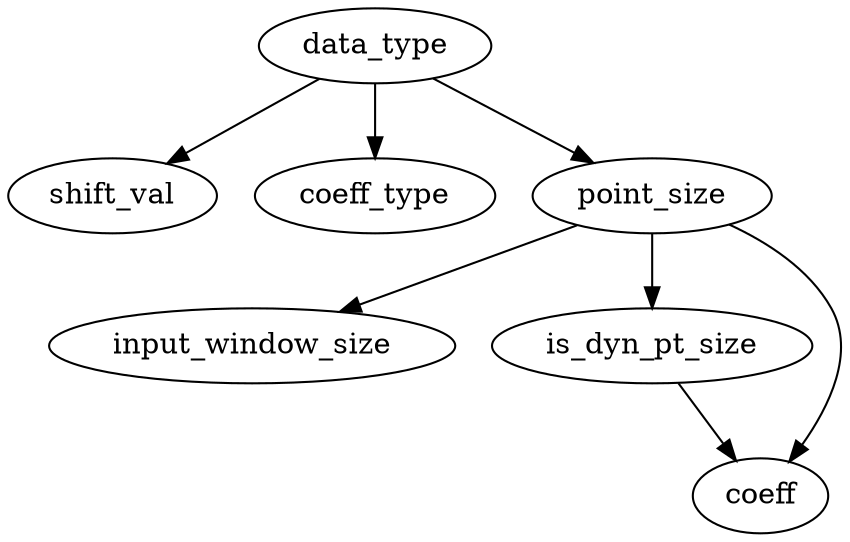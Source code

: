 digraph G {
data_type -> shift_val;
data_type -> coeff_type;
data_type -> point_size;
point_size -> input_window_size;
point_size -> is_dyn_pt_size;
point_size -> coeff;
is_dyn_pt_size -> coeff;
}
